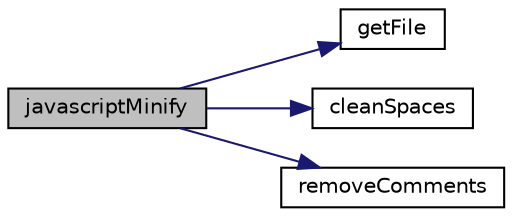 digraph "javascriptMinify"
{
  edge [fontname="Helvetica",fontsize="10",labelfontname="Helvetica",labelfontsize="10"];
  node [fontname="Helvetica",fontsize="10",shape=record];
  rankdir="LR";
  Node26 [label="javascriptMinify",height=0.2,width=0.4,color="black", fillcolor="grey75", style="filled", fontcolor="black"];
  Node26 -> Node27 [color="midnightblue",fontsize="10",style="solid",fontname="Helvetica"];
  Node27 [label="getFile",height=0.2,width=0.4,color="black", fillcolor="white", style="filled",URL="$class_zest_1_1_common_1_1_minify.html#a905ce83166cd7dd044a49a0d479c4399"];
  Node26 -> Node28 [color="midnightblue",fontsize="10",style="solid",fontname="Helvetica"];
  Node28 [label="cleanSpaces",height=0.2,width=0.4,color="black", fillcolor="white", style="filled",URL="$class_zest_1_1_common_1_1_minify.html#abf7f7f63348803f74eee2ae6b8d638ff"];
  Node26 -> Node29 [color="midnightblue",fontsize="10",style="solid",fontname="Helvetica"];
  Node29 [label="removeComments",height=0.2,width=0.4,color="black", fillcolor="white", style="filled",URL="$class_zest_1_1_common_1_1_minify.html#a009e6f00f6b6f4c1b355e489541ca339"];
}
